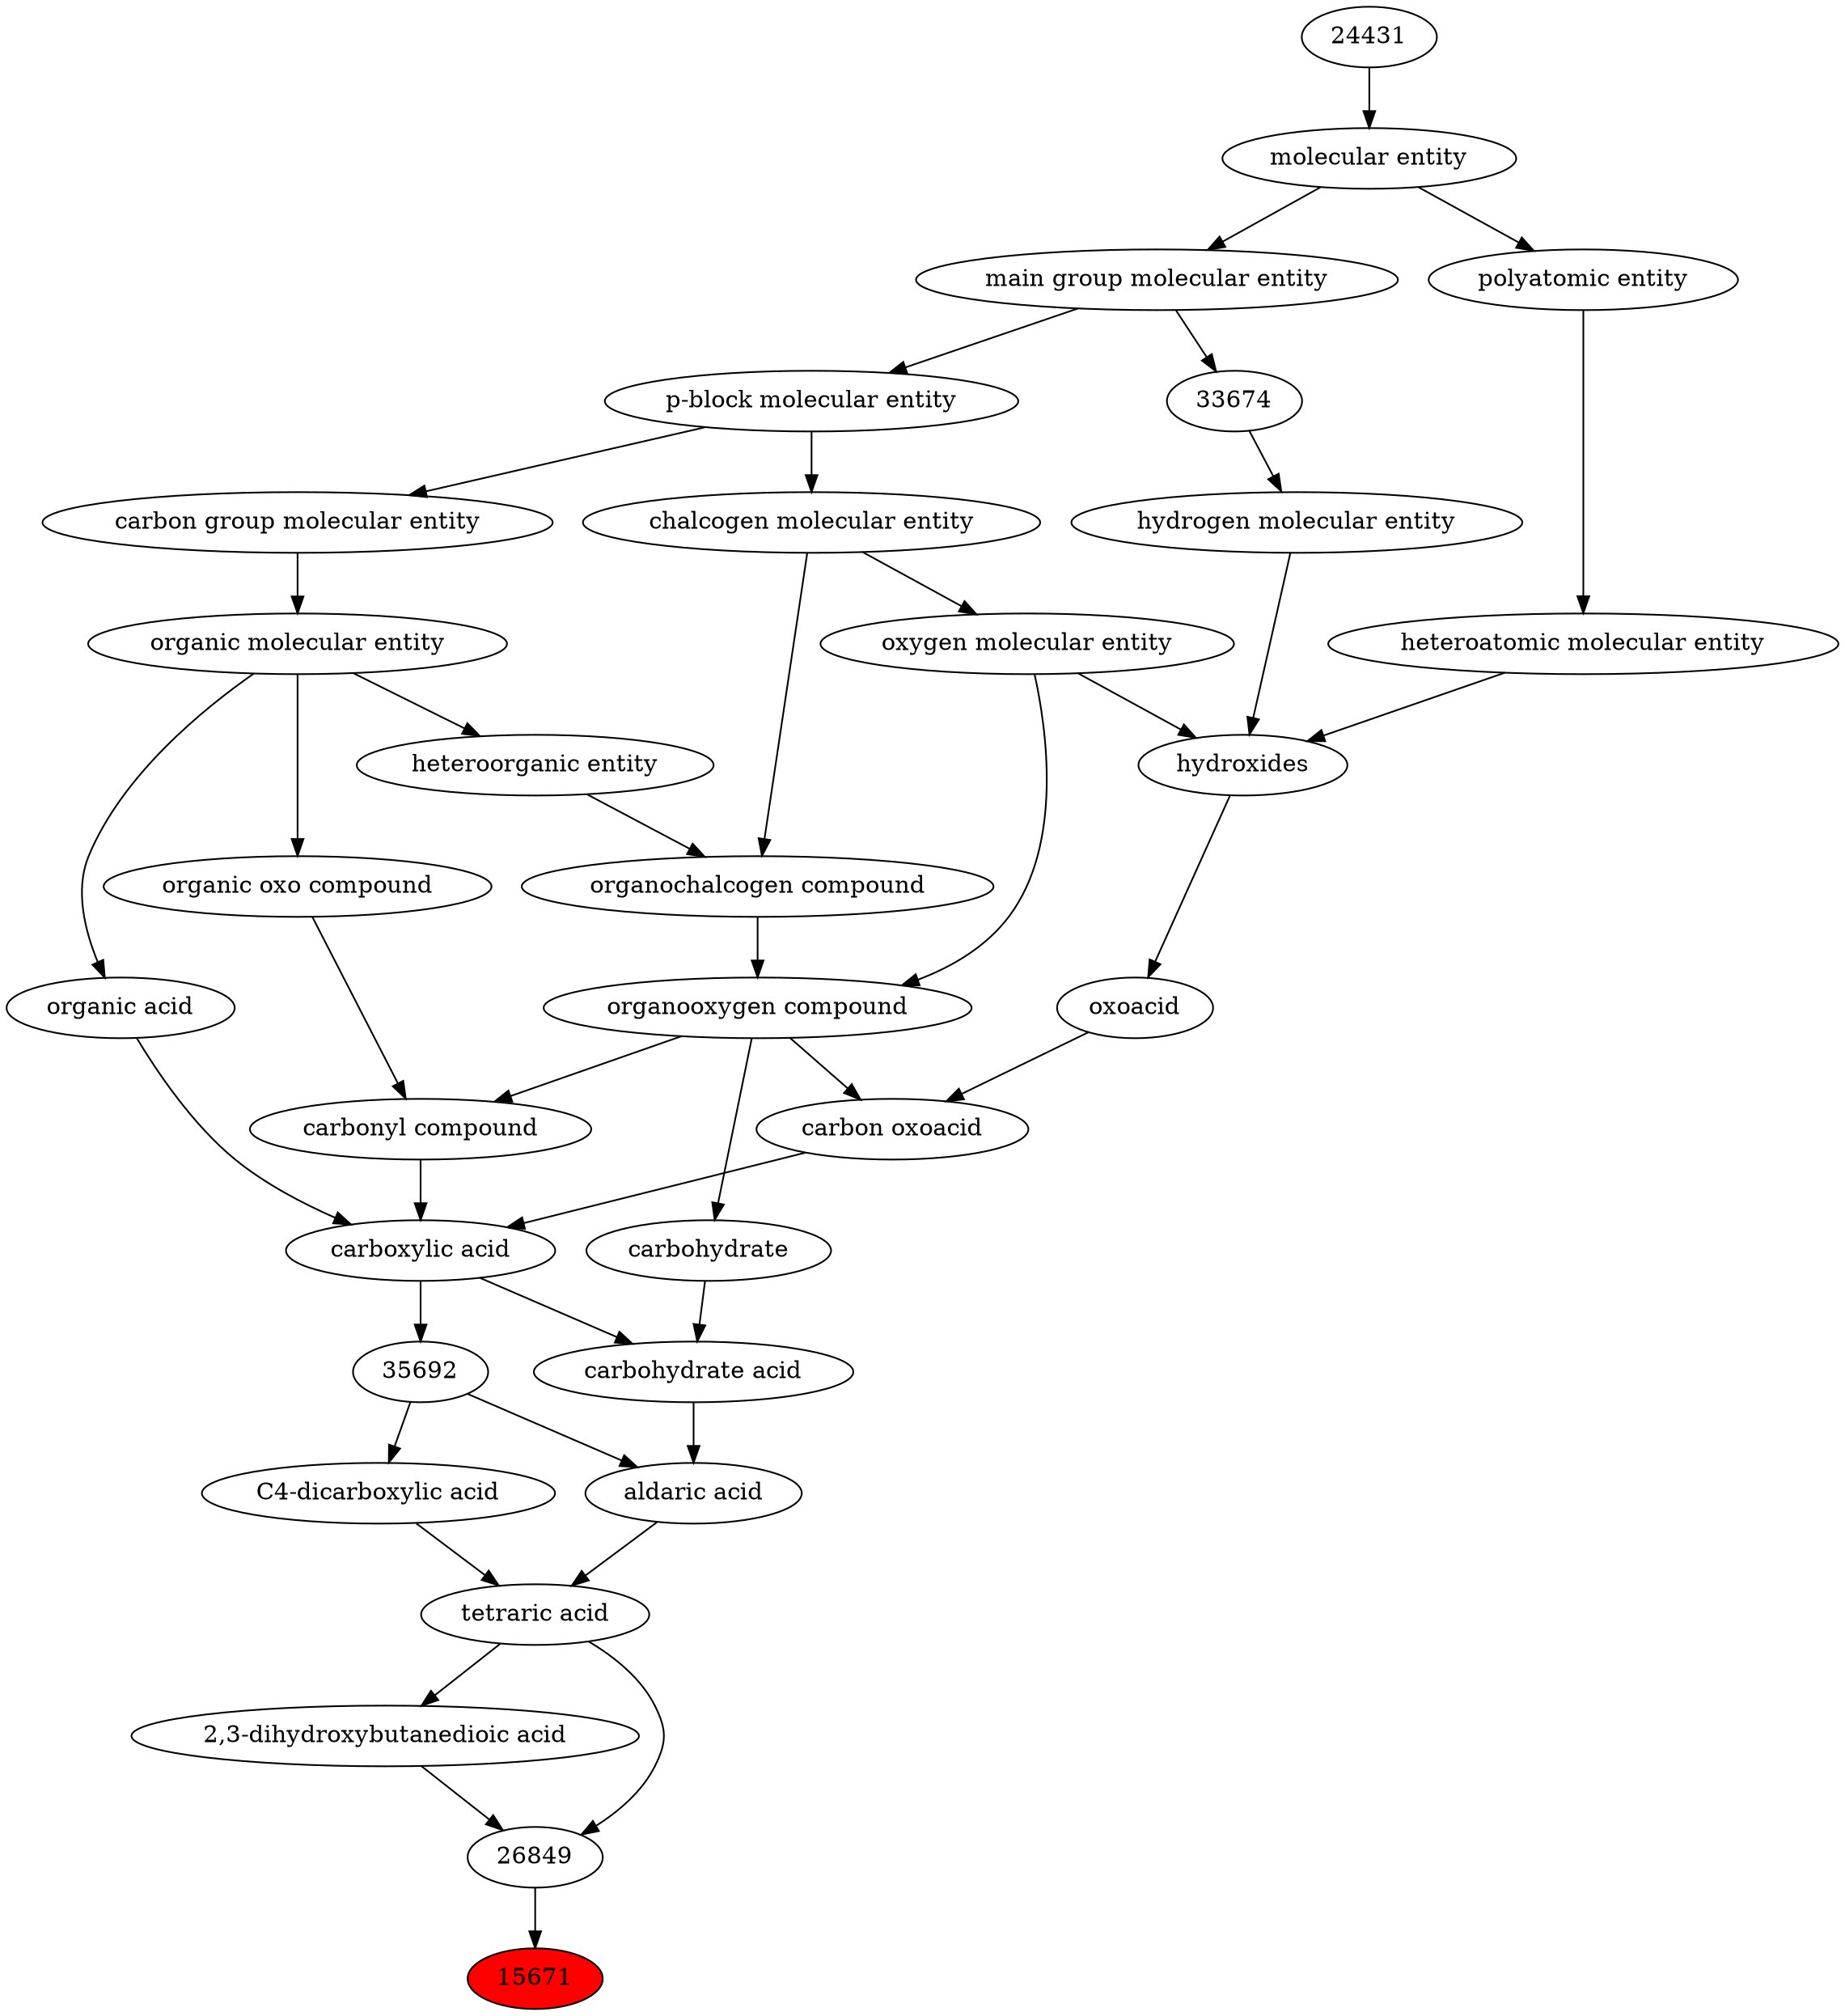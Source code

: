 digraph tree{ 
15671 [label="15671" fillcolor=red style=filled]
26849 -> 15671
26849 [label="26849"]
15674 -> 26849
26933 -> 26849
15674 [label="2,3-dihydroxybutanedioic acid"]
26933 -> 15674
26933 [label="tetraric acid"]
66873 -> 26933
22290 -> 26933
66873 [label="C4-dicarboxylic acid"]
35692 -> 66873
22290 [label="aldaric acid"]
33720 -> 22290
35692 -> 22290
35692 [label="35692"]
33575 -> 35692
33720 [label="carbohydrate acid"]
16646 -> 33720
33575 -> 33720
33575 [label="carboxylic acid"]
36586 -> 33575
35605 -> 33575
64709 -> 33575
16646 [label="carbohydrate"]
36963 -> 16646
36586 [label="carbonyl compound"]
36587 -> 36586
36963 -> 36586
35605 [label="carbon oxoacid"]
24833 -> 35605
36963 -> 35605
64709 [label="organic acid"]
50860 -> 64709
36963 [label="organooxygen compound"]
36962 -> 36963
25806 -> 36963
36587 [label="organic oxo compound"]
50860 -> 36587
24833 [label="oxoacid"]
24651 -> 24833
50860 [label="organic molecular entity"]
33582 -> 50860
36962 [label="organochalcogen compound"]
33285 -> 36962
33304 -> 36962
25806 [label="oxygen molecular entity"]
33304 -> 25806
24651 [label="hydroxides"]
25806 -> 24651
33608 -> 24651
37577 -> 24651
33582 [label="carbon group molecular entity"]
33675 -> 33582
33285 [label="heteroorganic entity"]
50860 -> 33285
33304 [label="chalcogen molecular entity"]
33675 -> 33304
33608 [label="hydrogen molecular entity"]
33674 -> 33608
37577 [label="heteroatomic molecular entity"]
36357 -> 37577
33675 [label="p-block molecular entity"]
33579 -> 33675
33674 [label="33674"]
33579 -> 33674
36357 [label="polyatomic entity"]
23367 -> 36357
33579 [label="main group molecular entity"]
23367 -> 33579
23367 [label="molecular entity"]
24431 -> 23367
24431 [label="24431"]
}